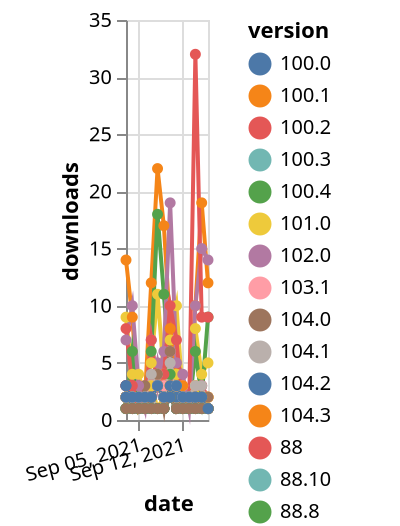 {"$schema": "https://vega.github.io/schema/vega-lite/v5.json", "description": "A simple bar chart with embedded data.", "data": {"values": [{"date": "2021-09-03", "total": 2538, "delta": 2, "version": "88"}, {"date": "2021-09-04", "total": 2540, "delta": 2, "version": "88"}, {"date": "2021-09-05", "total": 2542, "delta": 2, "version": "88"}, {"date": "2021-09-06", "total": 2544, "delta": 2, "version": "88"}, {"date": "2021-09-07", "total": 2546, "delta": 2, "version": "88"}, {"date": "2021-09-08", "total": 2549, "delta": 3, "version": "88"}, {"date": "2021-09-09", "total": 2551, "delta": 2, "version": "88"}, {"date": "2021-09-10", "total": 2553, "delta": 2, "version": "88"}, {"date": "2021-09-11", "total": 2555, "delta": 2, "version": "88"}, {"date": "2021-09-12", "total": 2557, "delta": 2, "version": "88"}, {"date": "2021-09-13", "total": 2559, "delta": 2, "version": "88"}, {"date": "2021-09-14", "total": 2561, "delta": 2, "version": "88"}, {"date": "2021-09-15", "total": 2563, "delta": 2, "version": "88"}, {"date": "2021-09-16", "total": 2564, "delta": 1, "version": "88"}, {"date": "2021-09-03", "total": 2355, "delta": 3, "version": "91.2"}, {"date": "2021-09-04", "total": 2357, "delta": 2, "version": "91.2"}, {"date": "2021-09-05", "total": 2359, "delta": 2, "version": "91.2"}, {"date": "2021-09-06", "total": 2361, "delta": 2, "version": "91.2"}, {"date": "2021-09-07", "total": 2363, "delta": 2, "version": "91.2"}, {"date": "2021-09-08", "total": 2366, "delta": 3, "version": "91.2"}, {"date": "2021-09-09", "total": 2368, "delta": 2, "version": "91.2"}, {"date": "2021-09-10", "total": 2370, "delta": 2, "version": "91.2"}, {"date": "2021-09-11", "total": 2372, "delta": 2, "version": "91.2"}, {"date": "2021-09-12", "total": 2374, "delta": 2, "version": "91.2"}, {"date": "2021-09-13", "total": 2376, "delta": 2, "version": "91.2"}, {"date": "2021-09-14", "total": 2378, "delta": 2, "version": "91.2"}, {"date": "2021-09-15", "total": 2380, "delta": 2, "version": "91.2"}, {"date": "2021-09-16", "total": 2381, "delta": 1, "version": "91.2"}, {"date": "2021-09-03", "total": 3573, "delta": 2, "version": "89.1"}, {"date": "2021-09-04", "total": 3575, "delta": 2, "version": "89.1"}, {"date": "2021-09-05", "total": 3577, "delta": 2, "version": "89.1"}, {"date": "2021-09-06", "total": 3579, "delta": 2, "version": "89.1"}, {"date": "2021-09-07", "total": 3581, "delta": 2, "version": "89.1"}, {"date": "2021-09-08", "total": 3586, "delta": 5, "version": "89.1"}, {"date": "2021-09-09", "total": 3588, "delta": 2, "version": "89.1"}, {"date": "2021-09-10", "total": 3590, "delta": 2, "version": "89.1"}, {"date": "2021-09-11", "total": 3592, "delta": 2, "version": "89.1"}, {"date": "2021-09-12", "total": 3594, "delta": 2, "version": "89.1"}, {"date": "2021-09-13", "total": 3596, "delta": 2, "version": "89.1"}, {"date": "2021-09-14", "total": 3598, "delta": 2, "version": "89.1"}, {"date": "2021-09-15", "total": 3601, "delta": 3, "version": "89.1"}, {"date": "2021-09-16", "total": 3602, "delta": 1, "version": "89.1"}, {"date": "2021-09-03", "total": 368, "delta": 1, "version": "97.1"}, {"date": "2021-09-04", "total": 369, "delta": 1, "version": "97.1"}, {"date": "2021-09-05", "total": 370, "delta": 1, "version": "97.1"}, {"date": "2021-09-06", "total": 371, "delta": 1, "version": "97.1"}, {"date": "2021-09-07", "total": 372, "delta": 1, "version": "97.1"}, {"date": "2021-09-08", "total": 373, "delta": 1, "version": "97.1"}, {"date": "2021-09-09", "total": 374, "delta": 1, "version": "97.1"}, {"date": "2021-09-10", "total": 376, "delta": 2, "version": "97.1"}, {"date": "2021-09-11", "total": 377, "delta": 1, "version": "97.1"}, {"date": "2021-09-12", "total": 378, "delta": 1, "version": "97.1"}, {"date": "2021-09-13", "total": 379, "delta": 1, "version": "97.1"}, {"date": "2021-09-14", "total": 380, "delta": 1, "version": "97.1"}, {"date": "2021-09-15", "total": 381, "delta": 1, "version": "97.1"}, {"date": "2021-09-16", "total": 382, "delta": 1, "version": "97.1"}, {"date": "2021-09-03", "total": 387, "delta": 1, "version": "98.0"}, {"date": "2021-09-04", "total": 388, "delta": 1, "version": "98.0"}, {"date": "2021-09-05", "total": 389, "delta": 1, "version": "98.0"}, {"date": "2021-09-06", "total": 390, "delta": 1, "version": "98.0"}, {"date": "2021-09-07", "total": 391, "delta": 1, "version": "98.0"}, {"date": "2021-09-08", "total": 392, "delta": 1, "version": "98.0"}, {"date": "2021-09-09", "total": 393, "delta": 1, "version": "98.0"}, {"date": "2021-09-10", "total": 396, "delta": 3, "version": "98.0"}, {"date": "2021-09-11", "total": 397, "delta": 1, "version": "98.0"}, {"date": "2021-09-12", "total": 398, "delta": 1, "version": "98.0"}, {"date": "2021-09-13", "total": 399, "delta": 1, "version": "98.0"}, {"date": "2021-09-14", "total": 400, "delta": 1, "version": "98.0"}, {"date": "2021-09-15", "total": 401, "delta": 1, "version": "98.0"}, {"date": "2021-09-16", "total": 402, "delta": 1, "version": "98.0"}, {"date": "2021-09-03", "total": 3253, "delta": 2, "version": "90.6"}, {"date": "2021-09-04", "total": 3255, "delta": 2, "version": "90.6"}, {"date": "2021-09-05", "total": 3257, "delta": 2, "version": "90.6"}, {"date": "2021-09-06", "total": 3259, "delta": 2, "version": "90.6"}, {"date": "2021-09-07", "total": 3261, "delta": 2, "version": "90.6"}, {"date": "2021-09-08", "total": 3265, "delta": 4, "version": "90.6"}, {"date": "2021-09-09", "total": 3267, "delta": 2, "version": "90.6"}, {"date": "2021-09-10", "total": 3269, "delta": 2, "version": "90.6"}, {"date": "2021-09-11", "total": 3271, "delta": 2, "version": "90.6"}, {"date": "2021-09-12", "total": 3273, "delta": 2, "version": "90.6"}, {"date": "2021-09-13", "total": 3275, "delta": 2, "version": "90.6"}, {"date": "2021-09-14", "total": 3277, "delta": 2, "version": "90.6"}, {"date": "2021-09-15", "total": 3279, "delta": 2, "version": "90.6"}, {"date": "2021-09-16", "total": 3280, "delta": 1, "version": "90.6"}, {"date": "2021-09-03", "total": 827, "delta": 3, "version": "103.1"}, {"date": "2021-09-04", "total": 828, "delta": 1, "version": "103.1"}, {"date": "2021-09-05", "total": 829, "delta": 1, "version": "103.1"}, {"date": "2021-09-06", "total": 830, "delta": 1, "version": "103.1"}, {"date": "2021-09-07", "total": 831, "delta": 1, "version": "103.1"}, {"date": "2021-09-08", "total": 832, "delta": 1, "version": "103.1"}, {"date": "2021-09-09", "total": 833, "delta": 1, "version": "103.1"}, {"date": "2021-09-10", "total": 839, "delta": 6, "version": "103.1"}, {"date": "2021-09-11", "total": 841, "delta": 2, "version": "103.1"}, {"date": "2021-09-12", "total": 844, "delta": 3, "version": "103.1"}, {"date": "2021-09-13", "total": 845, "delta": 1, "version": "103.1"}, {"date": "2021-09-14", "total": 847, "delta": 2, "version": "103.1"}, {"date": "2021-09-15", "total": 848, "delta": 1, "version": "103.1"}, {"date": "2021-09-16", "total": 850, "delta": 2, "version": "103.1"}, {"date": "2021-09-03", "total": 2508, "delta": 3, "version": "93.2"}, {"date": "2021-09-04", "total": 2510, "delta": 2, "version": "93.2"}, {"date": "2021-09-05", "total": 2512, "delta": 2, "version": "93.2"}, {"date": "2021-09-06", "total": 2514, "delta": 2, "version": "93.2"}, {"date": "2021-09-07", "total": 2516, "delta": 2, "version": "93.2"}, {"date": "2021-09-08", "total": 2519, "delta": 3, "version": "93.2"}, {"date": "2021-09-09", "total": 2521, "delta": 2, "version": "93.2"}, {"date": "2021-09-10", "total": 2523, "delta": 2, "version": "93.2"}, {"date": "2021-09-11", "total": 2525, "delta": 2, "version": "93.2"}, {"date": "2021-09-12", "total": 2527, "delta": 2, "version": "93.2"}, {"date": "2021-09-13", "total": 2529, "delta": 2, "version": "93.2"}, {"date": "2021-09-14", "total": 2531, "delta": 2, "version": "93.2"}, {"date": "2021-09-15", "total": 2533, "delta": 2, "version": "93.2"}, {"date": "2021-09-16", "total": 2534, "delta": 1, "version": "93.2"}, {"date": "2021-09-03", "total": 3194, "delta": 1, "version": "99.0"}, {"date": "2021-09-04", "total": 3195, "delta": 1, "version": "99.0"}, {"date": "2021-09-05", "total": 3196, "delta": 1, "version": "99.0"}, {"date": "2021-09-06", "total": 3197, "delta": 1, "version": "99.0"}, {"date": "2021-09-07", "total": 3198, "delta": 1, "version": "99.0"}, {"date": "2021-09-08", "total": 3199, "delta": 1, "version": "99.0"}, {"date": "2021-09-09", "total": 3200, "delta": 1, "version": "99.0"}, {"date": "2021-09-10", "total": 3202, "delta": 2, "version": "99.0"}, {"date": "2021-09-11", "total": 3203, "delta": 1, "version": "99.0"}, {"date": "2021-09-12", "total": 3204, "delta": 1, "version": "99.0"}, {"date": "2021-09-13", "total": 3205, "delta": 1, "version": "99.0"}, {"date": "2021-09-14", "total": 3206, "delta": 1, "version": "99.0"}, {"date": "2021-09-15", "total": 3207, "delta": 1, "version": "99.0"}, {"date": "2021-09-16", "total": 3208, "delta": 1, "version": "99.0"}, {"date": "2021-09-03", "total": 3282, "delta": 2, "version": "92.4"}, {"date": "2021-09-04", "total": 3285, "delta": 3, "version": "92.4"}, {"date": "2021-09-05", "total": 3287, "delta": 2, "version": "92.4"}, {"date": "2021-09-06", "total": 3289, "delta": 2, "version": "92.4"}, {"date": "2021-09-07", "total": 3293, "delta": 4, "version": "92.4"}, {"date": "2021-09-08", "total": 3297, "delta": 4, "version": "92.4"}, {"date": "2021-09-09", "total": 3300, "delta": 3, "version": "92.4"}, {"date": "2021-09-10", "total": 3303, "delta": 3, "version": "92.4"}, {"date": "2021-09-11", "total": 3306, "delta": 3, "version": "92.4"}, {"date": "2021-09-12", "total": 3308, "delta": 2, "version": "92.4"}, {"date": "2021-09-13", "total": 3310, "delta": 2, "version": "92.4"}, {"date": "2021-09-14", "total": 3313, "delta": 3, "version": "92.4"}, {"date": "2021-09-15", "total": 3316, "delta": 3, "version": "92.4"}, {"date": "2021-09-16", "total": 3318, "delta": 2, "version": "92.4"}, {"date": "2021-09-03", "total": 1174, "delta": 2, "version": "98.3"}, {"date": "2021-09-04", "total": 1176, "delta": 2, "version": "98.3"}, {"date": "2021-09-05", "total": 1177, "delta": 1, "version": "98.3"}, {"date": "2021-09-06", "total": 1180, "delta": 3, "version": "98.3"}, {"date": "2021-09-07", "total": 1182, "delta": 2, "version": "98.3"}, {"date": "2021-09-08", "total": 1183, "delta": 1, "version": "98.3"}, {"date": "2021-09-09", "total": 1185, "delta": 2, "version": "98.3"}, {"date": "2021-09-10", "total": 1187, "delta": 2, "version": "98.3"}, {"date": "2021-09-11", "total": 1188, "delta": 1, "version": "98.3"}, {"date": "2021-09-12", "total": 1189, "delta": 1, "version": "98.3"}, {"date": "2021-09-13", "total": 1190, "delta": 1, "version": "98.3"}, {"date": "2021-09-14", "total": 1191, "delta": 1, "version": "98.3"}, {"date": "2021-09-15", "total": 1192, "delta": 1, "version": "98.3"}, {"date": "2021-09-16", "total": 1193, "delta": 1, "version": "98.3"}, {"date": "2021-09-03", "total": 325, "delta": 1, "version": "100.0"}, {"date": "2021-09-04", "total": 326, "delta": 1, "version": "100.0"}, {"date": "2021-09-05", "total": 327, "delta": 1, "version": "100.0"}, {"date": "2021-09-06", "total": 328, "delta": 1, "version": "100.0"}, {"date": "2021-09-07", "total": 329, "delta": 1, "version": "100.0"}, {"date": "2021-09-08", "total": 330, "delta": 1, "version": "100.0"}, {"date": "2021-09-09", "total": 331, "delta": 1, "version": "100.0"}, {"date": "2021-09-10", "total": 333, "delta": 2, "version": "100.0"}, {"date": "2021-09-11", "total": 334, "delta": 1, "version": "100.0"}, {"date": "2021-09-12", "total": 335, "delta": 1, "version": "100.0"}, {"date": "2021-09-13", "total": 336, "delta": 1, "version": "100.0"}, {"date": "2021-09-14", "total": 337, "delta": 1, "version": "100.0"}, {"date": "2021-09-15", "total": 338, "delta": 1, "version": "100.0"}, {"date": "2021-09-16", "total": 339, "delta": 1, "version": "100.0"}, {"date": "2021-09-03", "total": 3242, "delta": 2, "version": "91.3"}, {"date": "2021-09-04", "total": 3244, "delta": 2, "version": "91.3"}, {"date": "2021-09-05", "total": 3246, "delta": 2, "version": "91.3"}, {"date": "2021-09-06", "total": 3248, "delta": 2, "version": "91.3"}, {"date": "2021-09-07", "total": 3250, "delta": 2, "version": "91.3"}, {"date": "2021-09-08", "total": 3254, "delta": 4, "version": "91.3"}, {"date": "2021-09-09", "total": 3256, "delta": 2, "version": "91.3"}, {"date": "2021-09-10", "total": 3258, "delta": 2, "version": "91.3"}, {"date": "2021-09-11", "total": 3260, "delta": 2, "version": "91.3"}, {"date": "2021-09-12", "total": 3262, "delta": 2, "version": "91.3"}, {"date": "2021-09-13", "total": 3264, "delta": 2, "version": "91.3"}, {"date": "2021-09-14", "total": 3266, "delta": 2, "version": "91.3"}, {"date": "2021-09-15", "total": 3268, "delta": 2, "version": "91.3"}, {"date": "2021-09-16", "total": 3269, "delta": 1, "version": "91.3"}, {"date": "2021-09-03", "total": 464, "delta": 1, "version": "100.3"}, {"date": "2021-09-04", "total": 465, "delta": 1, "version": "100.3"}, {"date": "2021-09-05", "total": 466, "delta": 1, "version": "100.3"}, {"date": "2021-09-06", "total": 467, "delta": 1, "version": "100.3"}, {"date": "2021-09-07", "total": 468, "delta": 1, "version": "100.3"}, {"date": "2021-09-08", "total": 469, "delta": 1, "version": "100.3"}, {"date": "2021-09-09", "total": 470, "delta": 1, "version": "100.3"}, {"date": "2021-09-10", "total": 472, "delta": 2, "version": "100.3"}, {"date": "2021-09-11", "total": 473, "delta": 1, "version": "100.3"}, {"date": "2021-09-12", "total": 474, "delta": 1, "version": "100.3"}, {"date": "2021-09-13", "total": 475, "delta": 1, "version": "100.3"}, {"date": "2021-09-14", "total": 476, "delta": 1, "version": "100.3"}, {"date": "2021-09-15", "total": 478, "delta": 2, "version": "100.3"}, {"date": "2021-09-16", "total": 479, "delta": 1, "version": "100.3"}, {"date": "2021-09-03", "total": 5422, "delta": 9, "version": "88.9"}, {"date": "2021-09-04", "total": 5426, "delta": 4, "version": "88.9"}, {"date": "2021-09-05", "total": 5430, "delta": 4, "version": "88.9"}, {"date": "2021-09-06", "total": 5432, "delta": 2, "version": "88.9"}, {"date": "2021-09-07", "total": 5437, "delta": 5, "version": "88.9"}, {"date": "2021-09-08", "total": 5448, "delta": 11, "version": "88.9"}, {"date": "2021-09-09", "total": 5452, "delta": 4, "version": "88.9"}, {"date": "2021-09-10", "total": 5459, "delta": 7, "version": "88.9"}, {"date": "2021-09-11", "total": 5469, "delta": 10, "version": "88.9"}, {"date": "2021-09-12", "total": 5471, "delta": 2, "version": "88.9"}, {"date": "2021-09-13", "total": 5473, "delta": 2, "version": "88.9"}, {"date": "2021-09-14", "total": 5481, "delta": 8, "version": "88.9"}, {"date": "2021-09-15", "total": 5485, "delta": 4, "version": "88.9"}, {"date": "2021-09-16", "total": 5490, "delta": 5, "version": "88.9"}, {"date": "2021-09-03", "total": 793, "delta": 14, "version": "104.3"}, {"date": "2021-09-04", "total": 802, "delta": 9, "version": "104.3"}, {"date": "2021-09-05", "total": 803, "delta": 1, "version": "104.3"}, {"date": "2021-09-06", "total": 805, "delta": 2, "version": "104.3"}, {"date": "2021-09-07", "total": 817, "delta": 12, "version": "104.3"}, {"date": "2021-09-08", "total": 839, "delta": 22, "version": "104.3"}, {"date": "2021-09-09", "total": 856, "delta": 17, "version": "104.3"}, {"date": "2021-09-10", "total": 864, "delta": 8, "version": "104.3"}, {"date": "2021-09-11", "total": 868, "delta": 4, "version": "104.3"}, {"date": "2021-09-12", "total": 871, "delta": 3, "version": "104.3"}, {"date": "2021-09-13", "total": 873, "delta": 2, "version": "104.3"}, {"date": "2021-09-14", "total": 883, "delta": 10, "version": "104.3"}, {"date": "2021-09-15", "total": 902, "delta": 19, "version": "104.3"}, {"date": "2021-09-16", "total": 914, "delta": 12, "version": "104.3"}, {"date": "2021-09-03", "total": 3395, "delta": 2, "version": "94.5"}, {"date": "2021-09-04", "total": 3397, "delta": 2, "version": "94.5"}, {"date": "2021-09-05", "total": 3399, "delta": 2, "version": "94.5"}, {"date": "2021-09-06", "total": 3401, "delta": 2, "version": "94.5"}, {"date": "2021-09-07", "total": 3404, "delta": 3, "version": "94.5"}, {"date": "2021-09-08", "total": 3407, "delta": 3, "version": "94.5"}, {"date": "2021-09-09", "total": 3410, "delta": 3, "version": "94.5"}, {"date": "2021-09-10", "total": 3413, "delta": 3, "version": "94.5"}, {"date": "2021-09-11", "total": 3415, "delta": 2, "version": "94.5"}, {"date": "2021-09-12", "total": 3417, "delta": 2, "version": "94.5"}, {"date": "2021-09-13", "total": 3419, "delta": 2, "version": "94.5"}, {"date": "2021-09-14", "total": 3422, "delta": 3, "version": "94.5"}, {"date": "2021-09-15", "total": 3424, "delta": 2, "version": "94.5"}, {"date": "2021-09-16", "total": 3426, "delta": 2, "version": "94.5"}, {"date": "2021-09-03", "total": 1696, "delta": 2, "version": "101.0"}, {"date": "2021-09-04", "total": 1698, "delta": 2, "version": "101.0"}, {"date": "2021-09-05", "total": 1700, "delta": 2, "version": "101.0"}, {"date": "2021-09-06", "total": 1701, "delta": 1, "version": "101.0"}, {"date": "2021-09-07", "total": 1704, "delta": 3, "version": "101.0"}, {"date": "2021-09-08", "total": 1705, "delta": 1, "version": "101.0"}, {"date": "2021-09-09", "total": 1706, "delta": 1, "version": "101.0"}, {"date": "2021-09-10", "total": 1709, "delta": 3, "version": "101.0"}, {"date": "2021-09-11", "total": 1711, "delta": 2, "version": "101.0"}, {"date": "2021-09-12", "total": 1712, "delta": 1, "version": "101.0"}, {"date": "2021-09-13", "total": 1713, "delta": 1, "version": "101.0"}, {"date": "2021-09-14", "total": 1716, "delta": 3, "version": "101.0"}, {"date": "2021-09-15", "total": 1718, "delta": 2, "version": "101.0"}, {"date": "2021-09-16", "total": 1720, "delta": 2, "version": "101.0"}, {"date": "2021-09-03", "total": 17389, "delta": 1, "version": "99.2"}, {"date": "2021-09-04", "total": 17390, "delta": 1, "version": "99.2"}, {"date": "2021-09-05", "total": 17391, "delta": 1, "version": "99.2"}, {"date": "2021-09-06", "total": 17392, "delta": 1, "version": "99.2"}, {"date": "2021-09-07", "total": 17394, "delta": 2, "version": "99.2"}, {"date": "2021-09-08", "total": 17395, "delta": 1, "version": "99.2"}, {"date": "2021-09-09", "total": 17397, "delta": 2, "version": "99.2"}, {"date": "2021-09-10", "total": 17400, "delta": 3, "version": "99.2"}, {"date": "2021-09-11", "total": 17404, "delta": 4, "version": "99.2"}, {"date": "2021-09-12", "total": 17405, "delta": 1, "version": "99.2"}, {"date": "2021-09-13", "total": 17406, "delta": 1, "version": "99.2"}, {"date": "2021-09-14", "total": 17408, "delta": 2, "version": "99.2"}, {"date": "2021-09-15", "total": 17409, "delta": 1, "version": "99.2"}, {"date": "2021-09-16", "total": 17411, "delta": 2, "version": "99.2"}, {"date": "2021-09-03", "total": 224, "delta": 3, "version": "104.1"}, {"date": "2021-09-04", "total": 225, "delta": 1, "version": "104.1"}, {"date": "2021-09-05", "total": 226, "delta": 1, "version": "104.1"}, {"date": "2021-09-06", "total": 227, "delta": 1, "version": "104.1"}, {"date": "2021-09-07", "total": 229, "delta": 2, "version": "104.1"}, {"date": "2021-09-08", "total": 230, "delta": 1, "version": "104.1"}, {"date": "2021-09-09", "total": 231, "delta": 1, "version": "104.1"}, {"date": "2021-09-10", "total": 234, "delta": 3, "version": "104.1"}, {"date": "2021-09-11", "total": 235, "delta": 1, "version": "104.1"}, {"date": "2021-09-12", "total": 236, "delta": 1, "version": "104.1"}, {"date": "2021-09-13", "total": 237, "delta": 1, "version": "104.1"}, {"date": "2021-09-14", "total": 238, "delta": 1, "version": "104.1"}, {"date": "2021-09-15", "total": 239, "delta": 1, "version": "104.1"}, {"date": "2021-09-16", "total": 240, "delta": 1, "version": "104.1"}, {"date": "2021-09-03", "total": 3127, "delta": 2, "version": "90.7"}, {"date": "2021-09-04", "total": 3129, "delta": 2, "version": "90.7"}, {"date": "2021-09-05", "total": 3131, "delta": 2, "version": "90.7"}, {"date": "2021-09-06", "total": 3133, "delta": 2, "version": "90.7"}, {"date": "2021-09-07", "total": 3135, "delta": 2, "version": "90.7"}, {"date": "2021-09-08", "total": 3139, "delta": 4, "version": "90.7"}, {"date": "2021-09-09", "total": 3141, "delta": 2, "version": "90.7"}, {"date": "2021-09-10", "total": 3143, "delta": 2, "version": "90.7"}, {"date": "2021-09-11", "total": 3145, "delta": 2, "version": "90.7"}, {"date": "2021-09-12", "total": 3147, "delta": 2, "version": "90.7"}, {"date": "2021-09-13", "total": 3149, "delta": 2, "version": "90.7"}, {"date": "2021-09-14", "total": 3151, "delta": 2, "version": "90.7"}, {"date": "2021-09-15", "total": 3153, "delta": 2, "version": "90.7"}, {"date": "2021-09-16", "total": 3154, "delta": 1, "version": "90.7"}, {"date": "2021-09-03", "total": 339, "delta": 1, "version": "97.2"}, {"date": "2021-09-04", "total": 340, "delta": 1, "version": "97.2"}, {"date": "2021-09-05", "total": 341, "delta": 1, "version": "97.2"}, {"date": "2021-09-06", "total": 342, "delta": 1, "version": "97.2"}, {"date": "2021-09-07", "total": 343, "delta": 1, "version": "97.2"}, {"date": "2021-09-08", "total": 344, "delta": 1, "version": "97.2"}, {"date": "2021-09-09", "total": 345, "delta": 1, "version": "97.2"}, {"date": "2021-09-10", "total": 347, "delta": 2, "version": "97.2"}, {"date": "2021-09-11", "total": 348, "delta": 1, "version": "97.2"}, {"date": "2021-09-12", "total": 349, "delta": 1, "version": "97.2"}, {"date": "2021-09-13", "total": 350, "delta": 1, "version": "97.2"}, {"date": "2021-09-14", "total": 351, "delta": 1, "version": "97.2"}, {"date": "2021-09-15", "total": 352, "delta": 1, "version": "97.2"}, {"date": "2021-09-16", "total": 353, "delta": 1, "version": "97.2"}, {"date": "2021-09-03", "total": 492, "delta": 2, "version": "98.2"}, {"date": "2021-09-04", "total": 493, "delta": 1, "version": "98.2"}, {"date": "2021-09-05", "total": 494, "delta": 1, "version": "98.2"}, {"date": "2021-09-06", "total": 495, "delta": 1, "version": "98.2"}, {"date": "2021-09-07", "total": 496, "delta": 1, "version": "98.2"}, {"date": "2021-09-08", "total": 497, "delta": 1, "version": "98.2"}, {"date": "2021-09-09", "total": 498, "delta": 1, "version": "98.2"}, {"date": "2021-09-10", "total": 500, "delta": 2, "version": "98.2"}, {"date": "2021-09-11", "total": 501, "delta": 1, "version": "98.2"}, {"date": "2021-09-12", "total": 502, "delta": 1, "version": "98.2"}, {"date": "2021-09-13", "total": 503, "delta": 1, "version": "98.2"}, {"date": "2021-09-14", "total": 504, "delta": 1, "version": "98.2"}, {"date": "2021-09-15", "total": 505, "delta": 1, "version": "98.2"}, {"date": "2021-09-16", "total": 506, "delta": 1, "version": "98.2"}, {"date": "2021-09-03", "total": 1777, "delta": 1, "version": "100.4"}, {"date": "2021-09-04", "total": 1783, "delta": 6, "version": "100.4"}, {"date": "2021-09-05", "total": 1784, "delta": 1, "version": "100.4"}, {"date": "2021-09-06", "total": 1786, "delta": 2, "version": "100.4"}, {"date": "2021-09-07", "total": 1792, "delta": 6, "version": "100.4"}, {"date": "2021-09-08", "total": 1810, "delta": 18, "version": "100.4"}, {"date": "2021-09-09", "total": 1821, "delta": 11, "version": "100.4"}, {"date": "2021-09-10", "total": 1825, "delta": 4, "version": "100.4"}, {"date": "2021-09-11", "total": 1828, "delta": 3, "version": "100.4"}, {"date": "2021-09-12", "total": 1829, "delta": 1, "version": "100.4"}, {"date": "2021-09-13", "total": 1830, "delta": 1, "version": "100.4"}, {"date": "2021-09-14", "total": 1836, "delta": 6, "version": "100.4"}, {"date": "2021-09-15", "total": 1838, "delta": 2, "version": "100.4"}, {"date": "2021-09-16", "total": 1847, "delta": 9, "version": "100.4"}, {"date": "2021-09-03", "total": 227, "delta": 2, "version": "98.1"}, {"date": "2021-09-04", "total": 228, "delta": 1, "version": "98.1"}, {"date": "2021-09-05", "total": 229, "delta": 1, "version": "98.1"}, {"date": "2021-09-06", "total": 230, "delta": 1, "version": "98.1"}, {"date": "2021-09-07", "total": 231, "delta": 1, "version": "98.1"}, {"date": "2021-09-08", "total": 232, "delta": 1, "version": "98.1"}, {"date": "2021-09-09", "total": 233, "delta": 1, "version": "98.1"}, {"date": "2021-09-10", "total": 235, "delta": 2, "version": "98.1"}, {"date": "2021-09-11", "total": 236, "delta": 1, "version": "98.1"}, {"date": "2021-09-12", "total": 237, "delta": 1, "version": "98.1"}, {"date": "2021-09-13", "total": 238, "delta": 1, "version": "98.1"}, {"date": "2021-09-14", "total": 240, "delta": 2, "version": "98.1"}, {"date": "2021-09-15", "total": 241, "delta": 1, "version": "98.1"}, {"date": "2021-09-16", "total": 242, "delta": 1, "version": "98.1"}, {"date": "2021-09-03", "total": 2633, "delta": 2, "version": "88.8"}, {"date": "2021-09-04", "total": 2635, "delta": 2, "version": "88.8"}, {"date": "2021-09-05", "total": 2637, "delta": 2, "version": "88.8"}, {"date": "2021-09-06", "total": 2639, "delta": 2, "version": "88.8"}, {"date": "2021-09-07", "total": 2641, "delta": 2, "version": "88.8"}, {"date": "2021-09-08", "total": 2644, "delta": 3, "version": "88.8"}, {"date": "2021-09-09", "total": 2646, "delta": 2, "version": "88.8"}, {"date": "2021-09-10", "total": 2648, "delta": 2, "version": "88.8"}, {"date": "2021-09-11", "total": 2650, "delta": 2, "version": "88.8"}, {"date": "2021-09-12", "total": 2652, "delta": 2, "version": "88.8"}, {"date": "2021-09-13", "total": 2654, "delta": 2, "version": "88.8"}, {"date": "2021-09-14", "total": 2656, "delta": 2, "version": "88.8"}, {"date": "2021-09-15", "total": 2658, "delta": 2, "version": "88.8"}, {"date": "2021-09-16", "total": 2659, "delta": 1, "version": "88.8"}, {"date": "2021-09-03", "total": 319, "delta": 2, "version": "100.1"}, {"date": "2021-09-04", "total": 320, "delta": 1, "version": "100.1"}, {"date": "2021-09-05", "total": 321, "delta": 1, "version": "100.1"}, {"date": "2021-09-06", "total": 322, "delta": 1, "version": "100.1"}, {"date": "2021-09-07", "total": 323, "delta": 1, "version": "100.1"}, {"date": "2021-09-08", "total": 324, "delta": 1, "version": "100.1"}, {"date": "2021-09-09", "total": 325, "delta": 1, "version": "100.1"}, {"date": "2021-09-10", "total": 328, "delta": 3, "version": "100.1"}, {"date": "2021-09-11", "total": 329, "delta": 1, "version": "100.1"}, {"date": "2021-09-12", "total": 330, "delta": 1, "version": "100.1"}, {"date": "2021-09-13", "total": 331, "delta": 1, "version": "100.1"}, {"date": "2021-09-14", "total": 332, "delta": 1, "version": "100.1"}, {"date": "2021-09-15", "total": 333, "delta": 1, "version": "100.1"}, {"date": "2021-09-16", "total": 334, "delta": 1, "version": "100.1"}, {"date": "2021-09-03", "total": 990, "delta": 1, "version": "97.3"}, {"date": "2021-09-04", "total": 991, "delta": 1, "version": "97.3"}, {"date": "2021-09-05", "total": 992, "delta": 1, "version": "97.3"}, {"date": "2021-09-06", "total": 993, "delta": 1, "version": "97.3"}, {"date": "2021-09-07", "total": 994, "delta": 1, "version": "97.3"}, {"date": "2021-09-08", "total": 995, "delta": 1, "version": "97.3"}, {"date": "2021-09-09", "total": 996, "delta": 1, "version": "97.3"}, {"date": "2021-09-10", "total": 998, "delta": 2, "version": "97.3"}, {"date": "2021-09-11", "total": 999, "delta": 1, "version": "97.3"}, {"date": "2021-09-12", "total": 1000, "delta": 1, "version": "97.3"}, {"date": "2021-09-13", "total": 1001, "delta": 1, "version": "97.3"}, {"date": "2021-09-14", "total": 1002, "delta": 1, "version": "97.3"}, {"date": "2021-09-15", "total": 1003, "delta": 1, "version": "97.3"}, {"date": "2021-09-16", "total": 1004, "delta": 1, "version": "97.3"}, {"date": "2021-09-03", "total": 3137, "delta": 2, "version": "90.1"}, {"date": "2021-09-04", "total": 3139, "delta": 2, "version": "90.1"}, {"date": "2021-09-05", "total": 3141, "delta": 2, "version": "90.1"}, {"date": "2021-09-06", "total": 3143, "delta": 2, "version": "90.1"}, {"date": "2021-09-07", "total": 3145, "delta": 2, "version": "90.1"}, {"date": "2021-09-08", "total": 3149, "delta": 4, "version": "90.1"}, {"date": "2021-09-09", "total": 3151, "delta": 2, "version": "90.1"}, {"date": "2021-09-10", "total": 3153, "delta": 2, "version": "90.1"}, {"date": "2021-09-11", "total": 3155, "delta": 2, "version": "90.1"}, {"date": "2021-09-12", "total": 3157, "delta": 2, "version": "90.1"}, {"date": "2021-09-13", "total": 3159, "delta": 2, "version": "90.1"}, {"date": "2021-09-14", "total": 3161, "delta": 2, "version": "90.1"}, {"date": "2021-09-15", "total": 3163, "delta": 2, "version": "90.1"}, {"date": "2021-09-16", "total": 3164, "delta": 1, "version": "90.1"}, {"date": "2021-09-03", "total": 2702, "delta": 2, "version": "90.3"}, {"date": "2021-09-04", "total": 2704, "delta": 2, "version": "90.3"}, {"date": "2021-09-05", "total": 2706, "delta": 2, "version": "90.3"}, {"date": "2021-09-06", "total": 2708, "delta": 2, "version": "90.3"}, {"date": "2021-09-07", "total": 2710, "delta": 2, "version": "90.3"}, {"date": "2021-09-08", "total": 2713, "delta": 3, "version": "90.3"}, {"date": "2021-09-09", "total": 2715, "delta": 2, "version": "90.3"}, {"date": "2021-09-10", "total": 2717, "delta": 2, "version": "90.3"}, {"date": "2021-09-11", "total": 2719, "delta": 2, "version": "90.3"}, {"date": "2021-09-12", "total": 2721, "delta": 2, "version": "90.3"}, {"date": "2021-09-13", "total": 2723, "delta": 2, "version": "90.3"}, {"date": "2021-09-14", "total": 2725, "delta": 2, "version": "90.3"}, {"date": "2021-09-15", "total": 2727, "delta": 2, "version": "90.3"}, {"date": "2021-09-16", "total": 2728, "delta": 1, "version": "90.3"}, {"date": "2021-09-03", "total": 3133, "delta": 3, "version": "96.0"}, {"date": "2021-09-04", "total": 3136, "delta": 3, "version": "96.0"}, {"date": "2021-09-05", "total": 3139, "delta": 3, "version": "96.0"}, {"date": "2021-09-06", "total": 3141, "delta": 2, "version": "96.0"}, {"date": "2021-09-07", "total": 3143, "delta": 2, "version": "96.0"}, {"date": "2021-09-08", "total": 3146, "delta": 3, "version": "96.0"}, {"date": "2021-09-09", "total": 3148, "delta": 2, "version": "96.0"}, {"date": "2021-09-10", "total": 3150, "delta": 2, "version": "96.0"}, {"date": "2021-09-11", "total": 3152, "delta": 2, "version": "96.0"}, {"date": "2021-09-12", "total": 3154, "delta": 2, "version": "96.0"}, {"date": "2021-09-13", "total": 3156, "delta": 2, "version": "96.0"}, {"date": "2021-09-14", "total": 3158, "delta": 2, "version": "96.0"}, {"date": "2021-09-15", "total": 3160, "delta": 2, "version": "96.0"}, {"date": "2021-09-16", "total": 3161, "delta": 1, "version": "96.0"}, {"date": "2021-09-03", "total": 2400, "delta": 2, "version": "91.1"}, {"date": "2021-09-04", "total": 2402, "delta": 2, "version": "91.1"}, {"date": "2021-09-05", "total": 2404, "delta": 2, "version": "91.1"}, {"date": "2021-09-06", "total": 2406, "delta": 2, "version": "91.1"}, {"date": "2021-09-07", "total": 2408, "delta": 2, "version": "91.1"}, {"date": "2021-09-08", "total": 2411, "delta": 3, "version": "91.1"}, {"date": "2021-09-09", "total": 2413, "delta": 2, "version": "91.1"}, {"date": "2021-09-10", "total": 2415, "delta": 2, "version": "91.1"}, {"date": "2021-09-11", "total": 2417, "delta": 2, "version": "91.1"}, {"date": "2021-09-12", "total": 2419, "delta": 2, "version": "91.1"}, {"date": "2021-09-13", "total": 2421, "delta": 2, "version": "91.1"}, {"date": "2021-09-14", "total": 2423, "delta": 2, "version": "91.1"}, {"date": "2021-09-15", "total": 2425, "delta": 2, "version": "91.1"}, {"date": "2021-09-16", "total": 2426, "delta": 1, "version": "91.1"}, {"date": "2021-09-03", "total": 3125, "delta": 2, "version": "88.10"}, {"date": "2021-09-04", "total": 3127, "delta": 2, "version": "88.10"}, {"date": "2021-09-05", "total": 3129, "delta": 2, "version": "88.10"}, {"date": "2021-09-06", "total": 3131, "delta": 2, "version": "88.10"}, {"date": "2021-09-07", "total": 3133, "delta": 2, "version": "88.10"}, {"date": "2021-09-08", "total": 3137, "delta": 4, "version": "88.10"}, {"date": "2021-09-09", "total": 3139, "delta": 2, "version": "88.10"}, {"date": "2021-09-10", "total": 3141, "delta": 2, "version": "88.10"}, {"date": "2021-09-11", "total": 3143, "delta": 2, "version": "88.10"}, {"date": "2021-09-12", "total": 3145, "delta": 2, "version": "88.10"}, {"date": "2021-09-13", "total": 3147, "delta": 2, "version": "88.10"}, {"date": "2021-09-14", "total": 3149, "delta": 2, "version": "88.10"}, {"date": "2021-09-15", "total": 3151, "delta": 2, "version": "88.10"}, {"date": "2021-09-16", "total": 3152, "delta": 1, "version": "88.10"}, {"date": "2021-09-03", "total": 2627, "delta": 2, "version": "95.0"}, {"date": "2021-09-04", "total": 2629, "delta": 2, "version": "95.0"}, {"date": "2021-09-05", "total": 2631, "delta": 2, "version": "95.0"}, {"date": "2021-09-06", "total": 2634, "delta": 3, "version": "95.0"}, {"date": "2021-09-07", "total": 2636, "delta": 2, "version": "95.0"}, {"date": "2021-09-08", "total": 2640, "delta": 4, "version": "95.0"}, {"date": "2021-09-09", "total": 2642, "delta": 2, "version": "95.0"}, {"date": "2021-09-10", "total": 2644, "delta": 2, "version": "95.0"}, {"date": "2021-09-11", "total": 2646, "delta": 2, "version": "95.0"}, {"date": "2021-09-12", "total": 2648, "delta": 2, "version": "95.0"}, {"date": "2021-09-13", "total": 2650, "delta": 2, "version": "95.0"}, {"date": "2021-09-14", "total": 2652, "delta": 2, "version": "95.0"}, {"date": "2021-09-15", "total": 2654, "delta": 2, "version": "95.0"}, {"date": "2021-09-16", "total": 2655, "delta": 1, "version": "95.0"}, {"date": "2021-09-03", "total": 2750, "delta": 2, "version": "93.4"}, {"date": "2021-09-04", "total": 2752, "delta": 2, "version": "93.4"}, {"date": "2021-09-05", "total": 2754, "delta": 2, "version": "93.4"}, {"date": "2021-09-06", "total": 2756, "delta": 2, "version": "93.4"}, {"date": "2021-09-07", "total": 2758, "delta": 2, "version": "93.4"}, {"date": "2021-09-08", "total": 2761, "delta": 3, "version": "93.4"}, {"date": "2021-09-09", "total": 2763, "delta": 2, "version": "93.4"}, {"date": "2021-09-10", "total": 2765, "delta": 2, "version": "93.4"}, {"date": "2021-09-11", "total": 2767, "delta": 2, "version": "93.4"}, {"date": "2021-09-12", "total": 2769, "delta": 2, "version": "93.4"}, {"date": "2021-09-13", "total": 2771, "delta": 2, "version": "93.4"}, {"date": "2021-09-14", "total": 2773, "delta": 2, "version": "93.4"}, {"date": "2021-09-15", "total": 2775, "delta": 2, "version": "93.4"}, {"date": "2021-09-16", "total": 2776, "delta": 1, "version": "93.4"}, {"date": "2021-09-03", "total": 2852, "delta": 2, "version": "91.0"}, {"date": "2021-09-04", "total": 2854, "delta": 2, "version": "91.0"}, {"date": "2021-09-05", "total": 2856, "delta": 2, "version": "91.0"}, {"date": "2021-09-06", "total": 2858, "delta": 2, "version": "91.0"}, {"date": "2021-09-07", "total": 2860, "delta": 2, "version": "91.0"}, {"date": "2021-09-08", "total": 2863, "delta": 3, "version": "91.0"}, {"date": "2021-09-09", "total": 2865, "delta": 2, "version": "91.0"}, {"date": "2021-09-10", "total": 2867, "delta": 2, "version": "91.0"}, {"date": "2021-09-11", "total": 2869, "delta": 2, "version": "91.0"}, {"date": "2021-09-12", "total": 2871, "delta": 2, "version": "91.0"}, {"date": "2021-09-13", "total": 2873, "delta": 2, "version": "91.0"}, {"date": "2021-09-14", "total": 2875, "delta": 2, "version": "91.0"}, {"date": "2021-09-15", "total": 2877, "delta": 2, "version": "91.0"}, {"date": "2021-09-16", "total": 2878, "delta": 1, "version": "91.0"}, {"date": "2021-09-03", "total": 1891, "delta": 7, "version": "102.0"}, {"date": "2021-09-04", "total": 1901, "delta": 10, "version": "102.0"}, {"date": "2021-09-05", "total": 1904, "delta": 3, "version": "102.0"}, {"date": "2021-09-06", "total": 1905, "delta": 1, "version": "102.0"}, {"date": "2021-09-07", "total": 1912, "delta": 7, "version": "102.0"}, {"date": "2021-09-08", "total": 1915, "delta": 3, "version": "102.0"}, {"date": "2021-09-09", "total": 1921, "delta": 6, "version": "102.0"}, {"date": "2021-09-10", "total": 1940, "delta": 19, "version": "102.0"}, {"date": "2021-09-11", "total": 1945, "delta": 5, "version": "102.0"}, {"date": "2021-09-12", "total": 1949, "delta": 4, "version": "102.0"}, {"date": "2021-09-13", "total": 1950, "delta": 1, "version": "102.0"}, {"date": "2021-09-14", "total": 1960, "delta": 10, "version": "102.0"}, {"date": "2021-09-15", "total": 1975, "delta": 15, "version": "102.0"}, {"date": "2021-09-16", "total": 1989, "delta": 14, "version": "102.0"}, {"date": "2021-09-03", "total": 1543, "delta": 8, "version": "100.2"}, {"date": "2021-09-04", "total": 1546, "delta": 3, "version": "100.2"}, {"date": "2021-09-05", "total": 1547, "delta": 1, "version": "100.2"}, {"date": "2021-09-06", "total": 1548, "delta": 1, "version": "100.2"}, {"date": "2021-09-07", "total": 1555, "delta": 7, "version": "100.2"}, {"date": "2021-09-08", "total": 1558, "delta": 3, "version": "100.2"}, {"date": "2021-09-09", "total": 1562, "delta": 4, "version": "100.2"}, {"date": "2021-09-10", "total": 1572, "delta": 10, "version": "100.2"}, {"date": "2021-09-11", "total": 1579, "delta": 7, "version": "100.2"}, {"date": "2021-09-12", "total": 1580, "delta": 1, "version": "100.2"}, {"date": "2021-09-13", "total": 1581, "delta": 1, "version": "100.2"}, {"date": "2021-09-14", "total": 1613, "delta": 32, "version": "100.2"}, {"date": "2021-09-15", "total": 1622, "delta": 9, "version": "100.2"}, {"date": "2021-09-16", "total": 1631, "delta": 9, "version": "100.2"}, {"date": "2021-09-03", "total": 2365, "delta": 2, "version": "92.3"}, {"date": "2021-09-04", "total": 2367, "delta": 2, "version": "92.3"}, {"date": "2021-09-05", "total": 2369, "delta": 2, "version": "92.3"}, {"date": "2021-09-06", "total": 2371, "delta": 2, "version": "92.3"}, {"date": "2021-09-07", "total": 2373, "delta": 2, "version": "92.3"}, {"date": "2021-09-08", "total": 2376, "delta": 3, "version": "92.3"}, {"date": "2021-09-09", "total": 2378, "delta": 2, "version": "92.3"}, {"date": "2021-09-10", "total": 2380, "delta": 2, "version": "92.3"}, {"date": "2021-09-11", "total": 2382, "delta": 2, "version": "92.3"}, {"date": "2021-09-12", "total": 2384, "delta": 2, "version": "92.3"}, {"date": "2021-09-13", "total": 2386, "delta": 2, "version": "92.3"}, {"date": "2021-09-14", "total": 2388, "delta": 2, "version": "92.3"}, {"date": "2021-09-15", "total": 2390, "delta": 2, "version": "92.3"}, {"date": "2021-09-16", "total": 2391, "delta": 1, "version": "92.3"}, {"date": "2021-09-03", "total": 2792, "delta": 2, "version": "89.7"}, {"date": "2021-09-04", "total": 2794, "delta": 2, "version": "89.7"}, {"date": "2021-09-05", "total": 2796, "delta": 2, "version": "89.7"}, {"date": "2021-09-06", "total": 2798, "delta": 2, "version": "89.7"}, {"date": "2021-09-07", "total": 2800, "delta": 2, "version": "89.7"}, {"date": "2021-09-08", "total": 2803, "delta": 3, "version": "89.7"}, {"date": "2021-09-09", "total": 2805, "delta": 2, "version": "89.7"}, {"date": "2021-09-10", "total": 2807, "delta": 2, "version": "89.7"}, {"date": "2021-09-11", "total": 2809, "delta": 2, "version": "89.7"}, {"date": "2021-09-12", "total": 2811, "delta": 2, "version": "89.7"}, {"date": "2021-09-13", "total": 2813, "delta": 2, "version": "89.7"}, {"date": "2021-09-14", "total": 2815, "delta": 2, "version": "89.7"}, {"date": "2021-09-15", "total": 2817, "delta": 2, "version": "89.7"}, {"date": "2021-09-16", "total": 2818, "delta": 1, "version": "89.7"}, {"date": "2021-09-03", "total": 315, "delta": 1, "version": "99.1"}, {"date": "2021-09-04", "total": 316, "delta": 1, "version": "99.1"}, {"date": "2021-09-05", "total": 317, "delta": 1, "version": "99.1"}, {"date": "2021-09-06", "total": 318, "delta": 1, "version": "99.1"}, {"date": "2021-09-07", "total": 319, "delta": 1, "version": "99.1"}, {"date": "2021-09-08", "total": 320, "delta": 1, "version": "99.1"}, {"date": "2021-09-09", "total": 321, "delta": 1, "version": "99.1"}, {"date": "2021-09-10", "total": 323, "delta": 2, "version": "99.1"}, {"date": "2021-09-11", "total": 324, "delta": 1, "version": "99.1"}, {"date": "2021-09-12", "total": 325, "delta": 1, "version": "99.1"}, {"date": "2021-09-13", "total": 326, "delta": 1, "version": "99.1"}, {"date": "2021-09-14", "total": 327, "delta": 1, "version": "99.1"}, {"date": "2021-09-15", "total": 328, "delta": 1, "version": "99.1"}, {"date": "2021-09-16", "total": 329, "delta": 1, "version": "99.1"}, {"date": "2021-09-03", "total": 2757, "delta": 2, "version": "95.3"}, {"date": "2021-09-04", "total": 2759, "delta": 2, "version": "95.3"}, {"date": "2021-09-05", "total": 2761, "delta": 2, "version": "95.3"}, {"date": "2021-09-06", "total": 2763, "delta": 2, "version": "95.3"}, {"date": "2021-09-07", "total": 2765, "delta": 2, "version": "95.3"}, {"date": "2021-09-08", "total": 2768, "delta": 3, "version": "95.3"}, {"date": "2021-09-09", "total": 2770, "delta": 2, "version": "95.3"}, {"date": "2021-09-10", "total": 2772, "delta": 2, "version": "95.3"}, {"date": "2021-09-11", "total": 2774, "delta": 2, "version": "95.3"}, {"date": "2021-09-12", "total": 2776, "delta": 2, "version": "95.3"}, {"date": "2021-09-13", "total": 2778, "delta": 2, "version": "95.3"}, {"date": "2021-09-14", "total": 2780, "delta": 2, "version": "95.3"}, {"date": "2021-09-15", "total": 2782, "delta": 2, "version": "95.3"}, {"date": "2021-09-16", "total": 2783, "delta": 1, "version": "95.3"}, {"date": "2021-09-03", "total": 2725, "delta": 3, "version": "90.5"}, {"date": "2021-09-04", "total": 2727, "delta": 2, "version": "90.5"}, {"date": "2021-09-05", "total": 2729, "delta": 2, "version": "90.5"}, {"date": "2021-09-06", "total": 2731, "delta": 2, "version": "90.5"}, {"date": "2021-09-07", "total": 2733, "delta": 2, "version": "90.5"}, {"date": "2021-09-08", "total": 2736, "delta": 3, "version": "90.5"}, {"date": "2021-09-09", "total": 2738, "delta": 2, "version": "90.5"}, {"date": "2021-09-10", "total": 2740, "delta": 2, "version": "90.5"}, {"date": "2021-09-11", "total": 2742, "delta": 2, "version": "90.5"}, {"date": "2021-09-12", "total": 2744, "delta": 2, "version": "90.5"}, {"date": "2021-09-13", "total": 2746, "delta": 2, "version": "90.5"}, {"date": "2021-09-14", "total": 2748, "delta": 2, "version": "90.5"}, {"date": "2021-09-15", "total": 2750, "delta": 2, "version": "90.5"}, {"date": "2021-09-16", "total": 2751, "delta": 1, "version": "90.5"}, {"date": "2021-09-03", "total": 2651, "delta": 2, "version": "90.9"}, {"date": "2021-09-04", "total": 2653, "delta": 2, "version": "90.9"}, {"date": "2021-09-05", "total": 2655, "delta": 2, "version": "90.9"}, {"date": "2021-09-06", "total": 2657, "delta": 2, "version": "90.9"}, {"date": "2021-09-07", "total": 2659, "delta": 2, "version": "90.9"}, {"date": "2021-09-08", "total": 2662, "delta": 3, "version": "90.9"}, {"date": "2021-09-09", "total": 2664, "delta": 2, "version": "90.9"}, {"date": "2021-09-10", "total": 2666, "delta": 2, "version": "90.9"}, {"date": "2021-09-11", "total": 2668, "delta": 2, "version": "90.9"}, {"date": "2021-09-12", "total": 2670, "delta": 2, "version": "90.9"}, {"date": "2021-09-13", "total": 2672, "delta": 2, "version": "90.9"}, {"date": "2021-09-14", "total": 2674, "delta": 2, "version": "90.9"}, {"date": "2021-09-15", "total": 2676, "delta": 2, "version": "90.9"}, {"date": "2021-09-16", "total": 2677, "delta": 1, "version": "90.9"}, {"date": "2021-09-03", "total": 2577, "delta": 2, "version": "94.4"}, {"date": "2021-09-04", "total": 2579, "delta": 2, "version": "94.4"}, {"date": "2021-09-05", "total": 2581, "delta": 2, "version": "94.4"}, {"date": "2021-09-06", "total": 2583, "delta": 2, "version": "94.4"}, {"date": "2021-09-07", "total": 2585, "delta": 2, "version": "94.4"}, {"date": "2021-09-08", "total": 2588, "delta": 3, "version": "94.4"}, {"date": "2021-09-09", "total": 2590, "delta": 2, "version": "94.4"}, {"date": "2021-09-10", "total": 2592, "delta": 2, "version": "94.4"}, {"date": "2021-09-11", "total": 2594, "delta": 2, "version": "94.4"}, {"date": "2021-09-12", "total": 2596, "delta": 2, "version": "94.4"}, {"date": "2021-09-13", "total": 2598, "delta": 2, "version": "94.4"}, {"date": "2021-09-14", "total": 2600, "delta": 2, "version": "94.4"}, {"date": "2021-09-15", "total": 2602, "delta": 2, "version": "94.4"}, {"date": "2021-09-16", "total": 2603, "delta": 1, "version": "94.4"}, {"date": "2021-09-03", "total": 2775, "delta": 3, "version": "90.10"}, {"date": "2021-09-04", "total": 2777, "delta": 2, "version": "90.10"}, {"date": "2021-09-05", "total": 2779, "delta": 2, "version": "90.10"}, {"date": "2021-09-06", "total": 2781, "delta": 2, "version": "90.10"}, {"date": "2021-09-07", "total": 2783, "delta": 2, "version": "90.10"}, {"date": "2021-09-08", "total": 2786, "delta": 3, "version": "90.10"}, {"date": "2021-09-09", "total": 2788, "delta": 2, "version": "90.10"}, {"date": "2021-09-10", "total": 2790, "delta": 2, "version": "90.10"}, {"date": "2021-09-11", "total": 2792, "delta": 2, "version": "90.10"}, {"date": "2021-09-12", "total": 2794, "delta": 2, "version": "90.10"}, {"date": "2021-09-13", "total": 2796, "delta": 2, "version": "90.10"}, {"date": "2021-09-14", "total": 2798, "delta": 2, "version": "90.10"}, {"date": "2021-09-15", "total": 2800, "delta": 2, "version": "90.10"}, {"date": "2021-09-16", "total": 2801, "delta": 1, "version": "90.10"}, {"date": "2021-09-03", "total": 531, "delta": 1, "version": "96.3"}, {"date": "2021-09-04", "total": 532, "delta": 1, "version": "96.3"}, {"date": "2021-09-05", "total": 533, "delta": 1, "version": "96.3"}, {"date": "2021-09-06", "total": 534, "delta": 1, "version": "96.3"}, {"date": "2021-09-07", "total": 535, "delta": 1, "version": "96.3"}, {"date": "2021-09-08", "total": 536, "delta": 1, "version": "96.3"}, {"date": "2021-09-09", "total": 537, "delta": 1, "version": "96.3"}, {"date": "2021-09-10", "total": 539, "delta": 2, "version": "96.3"}, {"date": "2021-09-11", "total": 540, "delta": 1, "version": "96.3"}, {"date": "2021-09-12", "total": 541, "delta": 1, "version": "96.3"}, {"date": "2021-09-13", "total": 542, "delta": 1, "version": "96.3"}, {"date": "2021-09-14", "total": 543, "delta": 1, "version": "96.3"}, {"date": "2021-09-15", "total": 544, "delta": 1, "version": "96.3"}, {"date": "2021-09-16", "total": 545, "delta": 1, "version": "96.3"}, {"date": "2021-09-03", "total": 3313, "delta": 2, "version": "89.4"}, {"date": "2021-09-04", "total": 3315, "delta": 2, "version": "89.4"}, {"date": "2021-09-05", "total": 3317, "delta": 2, "version": "89.4"}, {"date": "2021-09-06", "total": 3319, "delta": 2, "version": "89.4"}, {"date": "2021-09-07", "total": 3321, "delta": 2, "version": "89.4"}, {"date": "2021-09-08", "total": 3325, "delta": 4, "version": "89.4"}, {"date": "2021-09-09", "total": 3327, "delta": 2, "version": "89.4"}, {"date": "2021-09-10", "total": 3329, "delta": 2, "version": "89.4"}, {"date": "2021-09-11", "total": 3331, "delta": 2, "version": "89.4"}, {"date": "2021-09-12", "total": 3333, "delta": 2, "version": "89.4"}, {"date": "2021-09-13", "total": 3335, "delta": 2, "version": "89.4"}, {"date": "2021-09-14", "total": 3337, "delta": 2, "version": "89.4"}, {"date": "2021-09-15", "total": 3339, "delta": 2, "version": "89.4"}, {"date": "2021-09-16", "total": 3340, "delta": 1, "version": "89.4"}, {"date": "2021-09-03", "total": 232, "delta": 2, "version": "104.0"}, {"date": "2021-09-04", "total": 233, "delta": 1, "version": "104.0"}, {"date": "2021-09-05", "total": 234, "delta": 1, "version": "104.0"}, {"date": "2021-09-06", "total": 235, "delta": 1, "version": "104.0"}, {"date": "2021-09-07", "total": 237, "delta": 2, "version": "104.0"}, {"date": "2021-09-08", "total": 241, "delta": 4, "version": "104.0"}, {"date": "2021-09-09", "total": 242, "delta": 1, "version": "104.0"}, {"date": "2021-09-10", "total": 248, "delta": 6, "version": "104.0"}, {"date": "2021-09-11", "total": 249, "delta": 1, "version": "104.0"}, {"date": "2021-09-12", "total": 251, "delta": 2, "version": "104.0"}, {"date": "2021-09-13", "total": 252, "delta": 1, "version": "104.0"}, {"date": "2021-09-14", "total": 253, "delta": 1, "version": "104.0"}, {"date": "2021-09-15", "total": 255, "delta": 2, "version": "104.0"}, {"date": "2021-09-16", "total": 257, "delta": 2, "version": "104.0"}, {"date": "2021-09-03", "total": 2363, "delta": 2, "version": "94.0"}, {"date": "2021-09-04", "total": 2365, "delta": 2, "version": "94.0"}, {"date": "2021-09-05", "total": 2367, "delta": 2, "version": "94.0"}, {"date": "2021-09-06", "total": 2369, "delta": 2, "version": "94.0"}, {"date": "2021-09-07", "total": 2371, "delta": 2, "version": "94.0"}, {"date": "2021-09-08", "total": 2374, "delta": 3, "version": "94.0"}, {"date": "2021-09-09", "total": 2376, "delta": 2, "version": "94.0"}, {"date": "2021-09-10", "total": 2378, "delta": 2, "version": "94.0"}, {"date": "2021-09-11", "total": 2380, "delta": 2, "version": "94.0"}, {"date": "2021-09-12", "total": 2382, "delta": 2, "version": "94.0"}, {"date": "2021-09-13", "total": 2384, "delta": 2, "version": "94.0"}, {"date": "2021-09-14", "total": 2386, "delta": 2, "version": "94.0"}, {"date": "2021-09-15", "total": 2388, "delta": 2, "version": "94.0"}, {"date": "2021-09-16", "total": 2389, "delta": 1, "version": "94.0"}, {"date": "2021-09-03", "total": 256, "delta": 3, "version": "104.2"}, {"date": "2021-09-04", "total": 257, "delta": 1, "version": "104.2"}, {"date": "2021-09-05", "total": 258, "delta": 1, "version": "104.2"}, {"date": "2021-09-06", "total": 259, "delta": 1, "version": "104.2"}, {"date": "2021-09-07", "total": 260, "delta": 1, "version": "104.2"}, {"date": "2021-09-08", "total": 261, "delta": 1, "version": "104.2"}, {"date": "2021-09-09", "total": 262, "delta": 1, "version": "104.2"}, {"date": "2021-09-10", "total": 265, "delta": 3, "version": "104.2"}, {"date": "2021-09-11", "total": 266, "delta": 1, "version": "104.2"}, {"date": "2021-09-12", "total": 267, "delta": 1, "version": "104.2"}, {"date": "2021-09-13", "total": 268, "delta": 1, "version": "104.2"}, {"date": "2021-09-14", "total": 269, "delta": 1, "version": "104.2"}, {"date": "2021-09-15", "total": 270, "delta": 1, "version": "104.2"}, {"date": "2021-09-16", "total": 271, "delta": 1, "version": "104.2"}, {"date": "2021-09-03", "total": 2783, "delta": 2, "version": "92.0"}, {"date": "2021-09-04", "total": 2785, "delta": 2, "version": "92.0"}, {"date": "2021-09-05", "total": 2787, "delta": 2, "version": "92.0"}, {"date": "2021-09-06", "total": 2789, "delta": 2, "version": "92.0"}, {"date": "2021-09-07", "total": 2791, "delta": 2, "version": "92.0"}, {"date": "2021-09-08", "total": 2794, "delta": 3, "version": "92.0"}, {"date": "2021-09-09", "total": 2796, "delta": 2, "version": "92.0"}, {"date": "2021-09-10", "total": 2798, "delta": 2, "version": "92.0"}, {"date": "2021-09-11", "total": 2800, "delta": 2, "version": "92.0"}, {"date": "2021-09-12", "total": 2802, "delta": 2, "version": "92.0"}, {"date": "2021-09-13", "total": 2804, "delta": 2, "version": "92.0"}, {"date": "2021-09-14", "total": 2806, "delta": 2, "version": "92.0"}, {"date": "2021-09-15", "total": 2808, "delta": 2, "version": "92.0"}, {"date": "2021-09-16", "total": 2809, "delta": 1, "version": "92.0"}, {"date": "2021-09-03", "total": 2959, "delta": 2, "version": "95.1"}, {"date": "2021-09-04", "total": 2961, "delta": 2, "version": "95.1"}, {"date": "2021-09-05", "total": 2963, "delta": 2, "version": "95.1"}, {"date": "2021-09-06", "total": 2965, "delta": 2, "version": "95.1"}, {"date": "2021-09-07", "total": 2969, "delta": 4, "version": "95.1"}, {"date": "2021-09-08", "total": 2972, "delta": 3, "version": "95.1"}, {"date": "2021-09-09", "total": 2974, "delta": 2, "version": "95.1"}, {"date": "2021-09-10", "total": 2979, "delta": 5, "version": "95.1"}, {"date": "2021-09-11", "total": 2982, "delta": 3, "version": "95.1"}, {"date": "2021-09-12", "total": 2984, "delta": 2, "version": "95.1"}, {"date": "2021-09-13", "total": 2986, "delta": 2, "version": "95.1"}, {"date": "2021-09-14", "total": 2989, "delta": 3, "version": "95.1"}, {"date": "2021-09-15", "total": 2992, "delta": 3, "version": "95.1"}, {"date": "2021-09-16", "total": 2993, "delta": 1, "version": "95.1"}, {"date": "2021-09-03", "total": 337, "delta": 1, "version": "97.0"}, {"date": "2021-09-04", "total": 338, "delta": 1, "version": "97.0"}, {"date": "2021-09-05", "total": 339, "delta": 1, "version": "97.0"}, {"date": "2021-09-06", "total": 340, "delta": 1, "version": "97.0"}, {"date": "2021-09-07", "total": 341, "delta": 1, "version": "97.0"}, {"date": "2021-09-08", "total": 342, "delta": 1, "version": "97.0"}, {"date": "2021-09-09", "total": 343, "delta": 1, "version": "97.0"}, {"date": "2021-09-10", "total": 345, "delta": 2, "version": "97.0"}, {"date": "2021-09-11", "total": 346, "delta": 1, "version": "97.0"}, {"date": "2021-09-12", "total": 347, "delta": 1, "version": "97.0"}, {"date": "2021-09-13", "total": 348, "delta": 1, "version": "97.0"}, {"date": "2021-09-14", "total": 349, "delta": 1, "version": "97.0"}, {"date": "2021-09-15", "total": 350, "delta": 1, "version": "97.0"}, {"date": "2021-09-16", "total": 351, "delta": 1, "version": "97.0"}, {"date": "2021-09-03", "total": 396, "delta": 1, "version": "97.4"}, {"date": "2021-09-04", "total": 397, "delta": 1, "version": "97.4"}, {"date": "2021-09-05", "total": 398, "delta": 1, "version": "97.4"}, {"date": "2021-09-06", "total": 399, "delta": 1, "version": "97.4"}, {"date": "2021-09-07", "total": 400, "delta": 1, "version": "97.4"}, {"date": "2021-09-08", "total": 401, "delta": 1, "version": "97.4"}, {"date": "2021-09-09", "total": 402, "delta": 1, "version": "97.4"}, {"date": "2021-09-10", "total": 404, "delta": 2, "version": "97.4"}, {"date": "2021-09-11", "total": 405, "delta": 1, "version": "97.4"}, {"date": "2021-09-12", "total": 406, "delta": 1, "version": "97.4"}, {"date": "2021-09-13", "total": 407, "delta": 1, "version": "97.4"}, {"date": "2021-09-14", "total": 408, "delta": 1, "version": "97.4"}, {"date": "2021-09-15", "total": 409, "delta": 1, "version": "97.4"}, {"date": "2021-09-16", "total": 410, "delta": 1, "version": "97.4"}, {"date": "2021-09-03", "total": 3137, "delta": 2, "version": "95.2"}, {"date": "2021-09-04", "total": 3139, "delta": 2, "version": "95.2"}, {"date": "2021-09-05", "total": 3141, "delta": 2, "version": "95.2"}, {"date": "2021-09-06", "total": 3143, "delta": 2, "version": "95.2"}, {"date": "2021-09-07", "total": 3145, "delta": 2, "version": "95.2"}, {"date": "2021-09-08", "total": 3148, "delta": 3, "version": "95.2"}, {"date": "2021-09-09", "total": 3150, "delta": 2, "version": "95.2"}, {"date": "2021-09-10", "total": 3152, "delta": 2, "version": "95.2"}, {"date": "2021-09-11", "total": 3155, "delta": 3, "version": "95.2"}, {"date": "2021-09-12", "total": 3157, "delta": 2, "version": "95.2"}, {"date": "2021-09-13", "total": 3159, "delta": 2, "version": "95.2"}, {"date": "2021-09-14", "total": 3161, "delta": 2, "version": "95.2"}, {"date": "2021-09-15", "total": 3163, "delta": 2, "version": "95.2"}, {"date": "2021-09-16", "total": 3164, "delta": 1, "version": "95.2"}]}, "width": "container", "mark": {"type": "line", "point": {"filled": true}}, "encoding": {"x": {"field": "date", "type": "temporal", "timeUnit": "yearmonthdate", "title": "date", "axis": {"labelAngle": -15}}, "y": {"field": "delta", "type": "quantitative", "title": "downloads"}, "color": {"field": "version", "type": "nominal"}, "tooltip": {"field": "delta"}}}